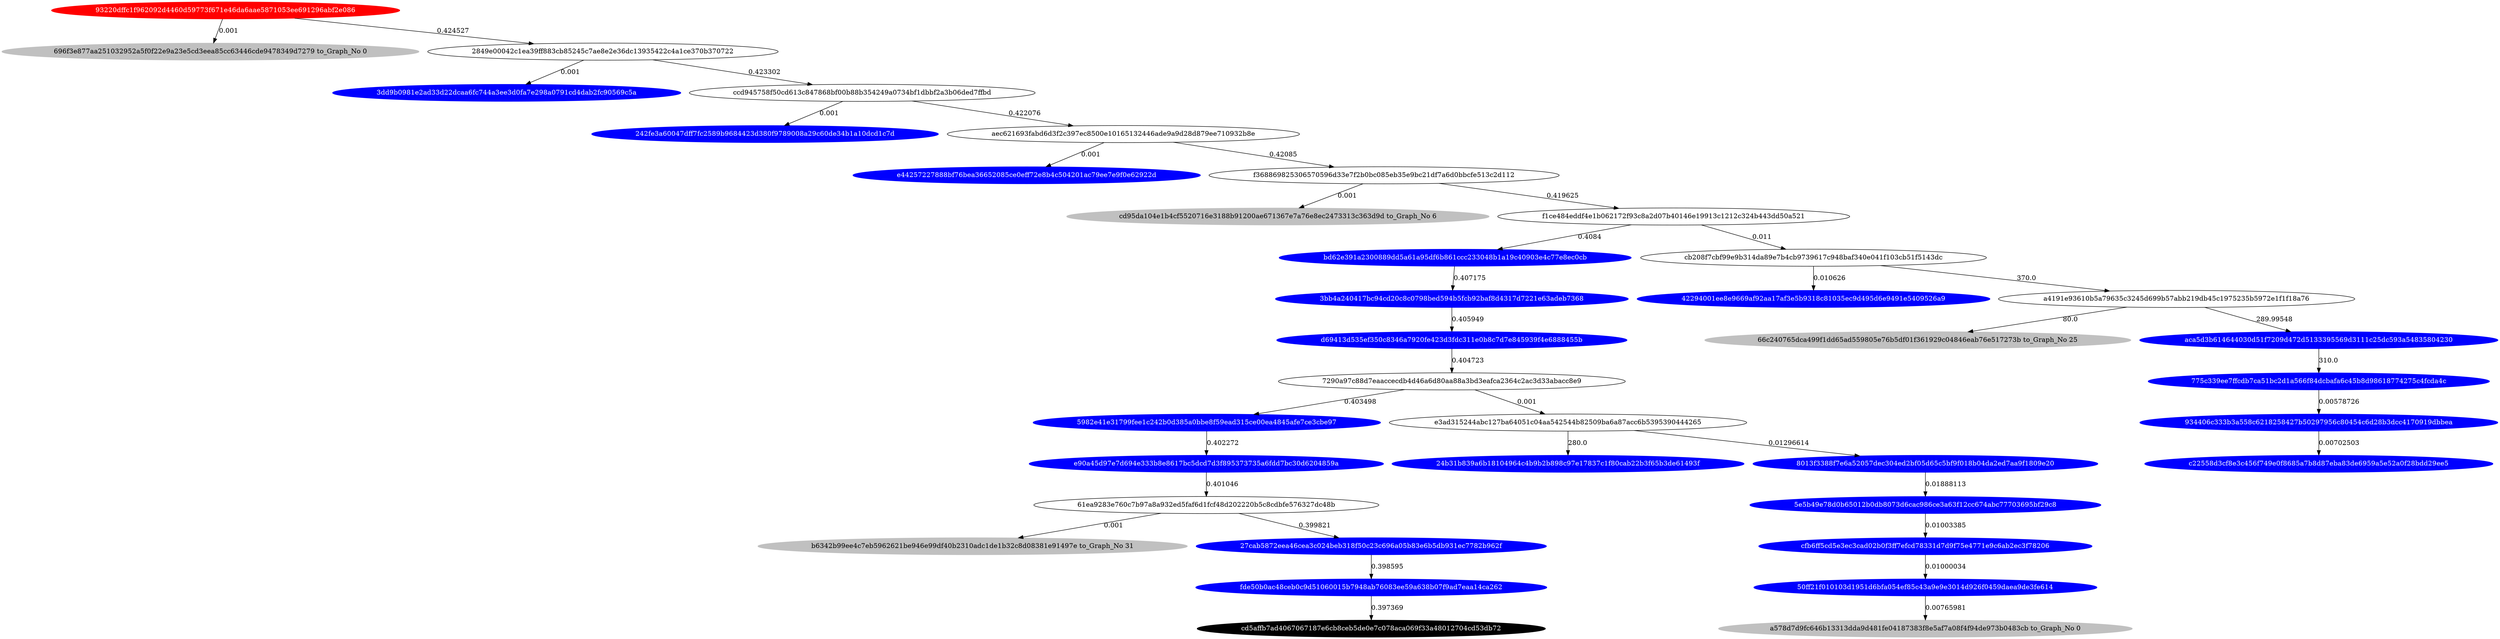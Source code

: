 digraph G{rankdir=TB;layout=dot;
"93220dffc1f962092d4460d59773f671e46da6aae5871053ee691296abf2e086" [style="solid,filled",color=red,fontcolor=white];
"cfb6ff5cd5e3ec3cad02b0f3ff7efcd78331d7d9f75e4771e9c6ab2ec3f78206" [style="solid,filled",color=blue,fontcolor=white];
"e44257227888bf76bea36652085ce0eff72e8b4c504201ac79ee7e9f0e62922d" [style="solid,filled",color=blue,fontcolor=white];
"cd95da104e1b4cf5520716e3188b91200ae671367e7a76e8ec2473313c363d9d" [style="solid,filled",color=gray,fontcolor=black,label= "cd95da104e1b4cf5520716e3188b91200ae671367e7a76e8ec2473313c363d9d to_Graph_No 6"];
"66c240765dca499f1dd65ad559805e76b5df01f361929c04846eab76e517273b" [style="solid,filled",color=gray,fontcolor=black,label= "66c240765dca499f1dd65ad559805e76b5df01f361929c04846eab76e517273b to_Graph_No 25"];
"e90a45d97e7d694e333b8e8617bc5dcd7d3f895373735a6fdd7bc30d6204859a" [style="solid,filled",color=blue,fontcolor=white];
"242fe3a60047dff7fc2589b9684423d380f9789008a29c60de34b1a10dcd1c7d" [style="solid,filled",color=blue,fontcolor=white];
"24b31b839a6b18104964c4b9b2b898c97e17837c1f80cab22b3f65b3de61493f" [style="solid,filled",color=blue,fontcolor=white];
"42294001ee8e9669af92aa17af3e5b9318c81035ec9d495d6e9491e5409526a9" [style="solid,filled",color=blue,fontcolor=white];
"fde50b0ac48ceb0c9d51060015b7948ab76083ee59a638b07f9ad7eaa14ca262" [style="solid,filled",color=blue,fontcolor=white];
"8013f3388f7e6a52057dec304ed2bf05d65c5bf9f018b04da2ed7aa9f1809e20" [style="solid,filled",color=blue,fontcolor=white];
"b6342b99ee4c7eb5962621be946e99df40b2310adc1de1b32c8d08381e91497e" [style="solid,filled",color=gray,fontcolor=black,label= "b6342b99ee4c7eb5962621be946e99df40b2310adc1de1b32c8d08381e91497e to_Graph_No 31"];
"3dd9b0981e2ad33d22dcaa6fc744a3ee3d0fa7e298a0791cd4dab2fc90569c5a" [style="solid,filled",color=blue,fontcolor=white];
"5982e41e31799fee1c242b0d385a0bbe8f59ead315ce00ea4845afe7ce3cbe97" [style="solid,filled",color=blue,fontcolor=white];
"696f3e877aa251032952a5f0f22e9a23e5cd3eea85cc63446cde9478349d7279" [style="solid,filled",color=gray,fontcolor=black,label= "696f3e877aa251032952a5f0f22e9a23e5cd3eea85cc63446cde9478349d7279 to_Graph_No 0"];
"27cab5872eea46cea3c024beb318f50c23c696a05b83e6b5db931ec7782b962f" [style="solid,filled",color=blue,fontcolor=white];
"3bb4a240417bc94cd20c8c0798bed594b5fcb92baf8d4317d7221e63adeb7368" [style="solid,filled",color=blue,fontcolor=white];
"5e5b49e78d0b65012b0db8073d6cac986ce3a63f12cc674abc77703695bf29c8" [style="solid,filled",color=blue,fontcolor=white];
"50ff21f010103d1951d6bfa054ef85c43a9e9e3014d926f0459daea9de3fe614" [style="solid,filled",color=blue,fontcolor=white];
"aca5d3b614644030d51f7209d472d5133395569d3111c25dc593a54835804230" [style="solid,filled",color=blue,fontcolor=white];
"c22558d3cf8e3c456f749e0f8685a7b8d87eba83de6959a5e52a0f28bdd29ee5" [style="solid,filled",color=blue,fontcolor=white];
"934406c333b3a558c6218258427b50297956c80454c6d28b3dcc4170919dbbea" [style="solid,filled",color=blue,fontcolor=white];
"d69413d535ef350c8346a7920fe423d3fdc311e0b8c7d7e845939f4e6888455b" [style="solid,filled",color=blue,fontcolor=white];
"bd62e391a2300889dd5a61a95df6b861ccc233048b1a19c40903e4c77e8ec0cb" [style="solid,filled",color=blue,fontcolor=white];
"775c339ee7ffcdb7ca51bc2d1a566f84dcbafa6c45b8d98618774275c4fcda4c" [style="solid,filled",color=blue,fontcolor=white];
"cd5affb7ad4067067187e6cb8ceb5de0e7c078aca069f33a48012704cd53db72" [style="solid,filled",color=black,fontcolor=white];
"a578d7d9fc646b13313dda9d481fe04187383f8e5af7a08f4f94de973b0483cb" [style="solid,filled",color=gray,fontcolor=black,label= "a578d7d9fc646b13313dda9d481fe04187383f8e5af7a08f4f94de973b0483cb to_Graph_No 0"];
"93220dffc1f962092d4460d59773f671e46da6aae5871053ee691296abf2e086" -> "2849e00042c1ea39ff883cb85245c7ae8e2e36dc13935422c4a1ce370b370722" [label=0.424527];
"ccd945758f50cd613c847868bf00b88b354249a0734bf1dbbf2a3b06ded7ffbd" -> "aec621693fabd6d3f2c397ec8500e10165132446ade9a9d28d879ee710932b8e" [label=0.422076];
"a4191e93610b5a79635c3245d699b57abb219db45c1975235b5972e1f1f18a76" -> "66c240765dca499f1dd65ad559805e76b5df01f361929c04846eab76e517273b" [label=80.0];
"61ea9283e760c7b97a8a932ed5faf6d1fcf48d202220b5c8cdbfe576327dc48b" -> "b6342b99ee4c7eb5962621be946e99df40b2310adc1de1b32c8d08381e91497e" [label=0.001];
"e90a45d97e7d694e333b8e8617bc5dcd7d3f895373735a6fdd7bc30d6204859a" -> "61ea9283e760c7b97a8a932ed5faf6d1fcf48d202220b5c8cdbfe576327dc48b" [label=0.401046];
"2849e00042c1ea39ff883cb85245c7ae8e2e36dc13935422c4a1ce370b370722" -> "ccd945758f50cd613c847868bf00b88b354249a0734bf1dbbf2a3b06ded7ffbd" [label=0.423302];
"7290a97c88d7eaaccecdb4d46a6d80aa88a3bd3eafca2364c2ac3d33abacc8e9" -> "5982e41e31799fee1c242b0d385a0bbe8f59ead315ce00ea4845afe7ce3cbe97" [label=0.403498];
"aca5d3b614644030d51f7209d472d5133395569d3111c25dc593a54835804230" -> "775c339ee7ffcdb7ca51bc2d1a566f84dcbafa6c45b8d98618774275c4fcda4c" [label=310.0];
"8013f3388f7e6a52057dec304ed2bf05d65c5bf9f018b04da2ed7aa9f1809e20" -> "5e5b49e78d0b65012b0db8073d6cac986ce3a63f12cc674abc77703695bf29c8" [label=0.01888113];
"e3ad315244abc127ba64051c04aa542544b82509ba6a87acc6b5395390444265" -> "8013f3388f7e6a52057dec304ed2bf05d65c5bf9f018b04da2ed7aa9f1809e20" [label=0.01296614];
"7290a97c88d7eaaccecdb4d46a6d80aa88a3bd3eafca2364c2ac3d33abacc8e9" -> "e3ad315244abc127ba64051c04aa542544b82509ba6a87acc6b5395390444265" [label=0.001];
"ccd945758f50cd613c847868bf00b88b354249a0734bf1dbbf2a3b06ded7ffbd" -> "242fe3a60047dff7fc2589b9684423d380f9789008a29c60de34b1a10dcd1c7d" [label=0.001];
"f1ce484eddf4e1b062172f93c8a2d07b40146e19913c1212c324b443dd50a521" -> "bd62e391a2300889dd5a61a95df6b861ccc233048b1a19c40903e4c77e8ec0cb" [label=0.4084];
"cb208f7cbf99e9b314da89e7b4cb9739617c948baf340e041f103cb51f5143dc" -> "42294001ee8e9669af92aa17af3e5b9318c81035ec9d495d6e9491e5409526a9" [label=0.010626];
"61ea9283e760c7b97a8a932ed5faf6d1fcf48d202220b5c8cdbfe576327dc48b" -> "27cab5872eea46cea3c024beb318f50c23c696a05b83e6b5db931ec7782b962f" [label=0.399821];
"f368869825306570596d33e7f2b0bc085eb35e9bc21df7a6d0bbcfe513c2d112" -> "f1ce484eddf4e1b062172f93c8a2d07b40146e19913c1212c324b443dd50a521" [label=0.419625];
"e3ad315244abc127ba64051c04aa542544b82509ba6a87acc6b5395390444265" -> "24b31b839a6b18104964c4b9b2b898c97e17837c1f80cab22b3f65b3de61493f" [label=280.0];
"5982e41e31799fee1c242b0d385a0bbe8f59ead315ce00ea4845afe7ce3cbe97" -> "e90a45d97e7d694e333b8e8617bc5dcd7d3f895373735a6fdd7bc30d6204859a" [label=0.402272];
"aec621693fabd6d3f2c397ec8500e10165132446ade9a9d28d879ee710932b8e" -> "f368869825306570596d33e7f2b0bc085eb35e9bc21df7a6d0bbcfe513c2d112" [label=0.42085];
"934406c333b3a558c6218258427b50297956c80454c6d28b3dcc4170919dbbea" -> "c22558d3cf8e3c456f749e0f8685a7b8d87eba83de6959a5e52a0f28bdd29ee5" [label=0.00702503];
"aec621693fabd6d3f2c397ec8500e10165132446ade9a9d28d879ee710932b8e" -> "e44257227888bf76bea36652085ce0eff72e8b4c504201ac79ee7e9f0e62922d" [label=0.001];
"cb208f7cbf99e9b314da89e7b4cb9739617c948baf340e041f103cb51f5143dc" -> "a4191e93610b5a79635c3245d699b57abb219db45c1975235b5972e1f1f18a76" [label=370.0];
"fde50b0ac48ceb0c9d51060015b7948ab76083ee59a638b07f9ad7eaa14ca262" -> "cd5affb7ad4067067187e6cb8ceb5de0e7c078aca069f33a48012704cd53db72" [label=0.397369];
"3bb4a240417bc94cd20c8c0798bed594b5fcb92baf8d4317d7221e63adeb7368" -> "d69413d535ef350c8346a7920fe423d3fdc311e0b8c7d7e845939f4e6888455b" [label=0.405949];
"27cab5872eea46cea3c024beb318f50c23c696a05b83e6b5db931ec7782b962f" -> "fde50b0ac48ceb0c9d51060015b7948ab76083ee59a638b07f9ad7eaa14ca262" [label=0.398595];
"775c339ee7ffcdb7ca51bc2d1a566f84dcbafa6c45b8d98618774275c4fcda4c" -> "934406c333b3a558c6218258427b50297956c80454c6d28b3dcc4170919dbbea" [label=0.00578726];
"50ff21f010103d1951d6bfa054ef85c43a9e9e3014d926f0459daea9de3fe614" -> "a578d7d9fc646b13313dda9d481fe04187383f8e5af7a08f4f94de973b0483cb" [label=0.00765981];
"cfb6ff5cd5e3ec3cad02b0f3ff7efcd78331d7d9f75e4771e9c6ab2ec3f78206" -> "50ff21f010103d1951d6bfa054ef85c43a9e9e3014d926f0459daea9de3fe614" [label=0.01000034];
"f368869825306570596d33e7f2b0bc085eb35e9bc21df7a6d0bbcfe513c2d112" -> "cd95da104e1b4cf5520716e3188b91200ae671367e7a76e8ec2473313c363d9d" [label=0.001];
"93220dffc1f962092d4460d59773f671e46da6aae5871053ee691296abf2e086" -> "696f3e877aa251032952a5f0f22e9a23e5cd3eea85cc63446cde9478349d7279" [label=0.001];
"2849e00042c1ea39ff883cb85245c7ae8e2e36dc13935422c4a1ce370b370722" -> "3dd9b0981e2ad33d22dcaa6fc744a3ee3d0fa7e298a0791cd4dab2fc90569c5a" [label=0.001];
"a4191e93610b5a79635c3245d699b57abb219db45c1975235b5972e1f1f18a76" -> "aca5d3b614644030d51f7209d472d5133395569d3111c25dc593a54835804230" [label=289.99548];
"bd62e391a2300889dd5a61a95df6b861ccc233048b1a19c40903e4c77e8ec0cb" -> "3bb4a240417bc94cd20c8c0798bed594b5fcb92baf8d4317d7221e63adeb7368" [label=0.407175];
"f1ce484eddf4e1b062172f93c8a2d07b40146e19913c1212c324b443dd50a521" -> "cb208f7cbf99e9b314da89e7b4cb9739617c948baf340e041f103cb51f5143dc" [label=0.011];
"d69413d535ef350c8346a7920fe423d3fdc311e0b8c7d7e845939f4e6888455b" -> "7290a97c88d7eaaccecdb4d46a6d80aa88a3bd3eafca2364c2ac3d33abacc8e9" [label=0.404723];
"5e5b49e78d0b65012b0db8073d6cac986ce3a63f12cc674abc77703695bf29c8" -> "cfb6ff5cd5e3ec3cad02b0f3ff7efcd78331d7d9f75e4771e9c6ab2ec3f78206" [label=0.01003385];
}